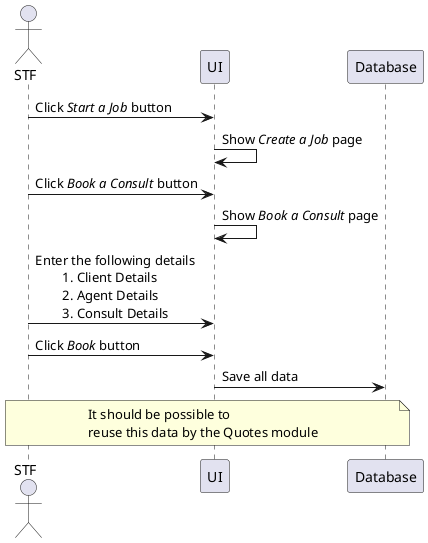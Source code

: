 ' STF wants to create Consultations

@startuml

    actor "STF" as STF

    STF  -> UI: Click //Start a Job// button
    UI -> UI: Show //Create a Job// page
    STF -> UI: Click //Book a Consult// button
    UI -> UI: Show //Book a Consult// page
    STF -> UI: Enter the following details\n\t1. Client Details\n\t2. Agent Details\n\t3. Consult Details

    STF -> UI: Click //Book// button

    UI -> Database: Save all data

    note over STF, Database 
        It should be possible to
        reuse this data by the Quotes module
    end note
@enduml